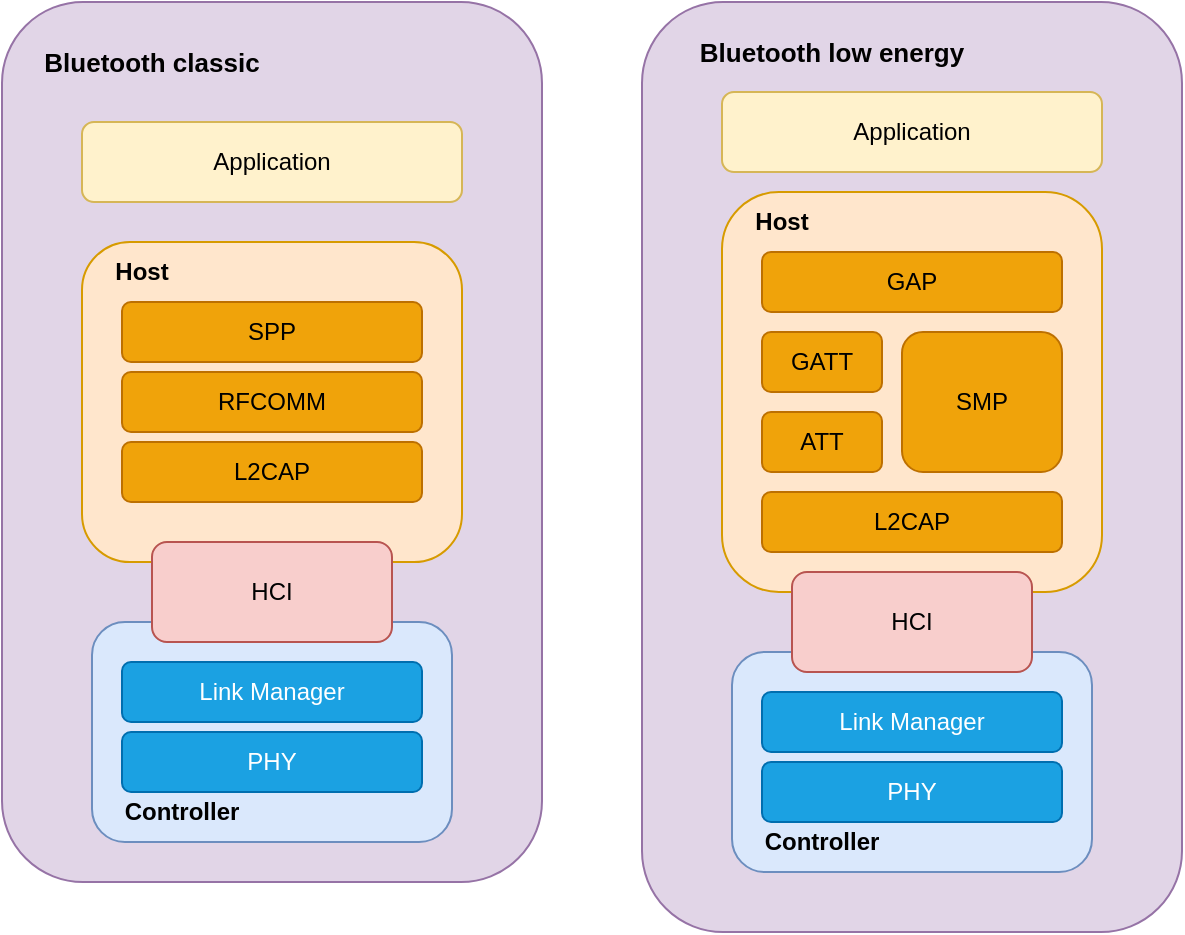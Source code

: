 <mxfile>
    <diagram id="4tHZ274CC7kfIac-ka3-" name="Page-1">
        <mxGraphModel dx="735" dy="523" grid="0" gridSize="10" guides="1" tooltips="1" connect="1" arrows="1" fold="1" page="1" pageScale="1" pageWidth="1100" pageHeight="850" background="#ffffff" math="0" shadow="0">
            <root>
                <mxCell id="0"/>
                <mxCell id="1" parent="0"/>
                <mxCell id="14" value="" style="rounded=1;whiteSpace=wrap;html=1;fillColor=#e1d5e7;strokeColor=#9673a6;" vertex="1" parent="1">
                    <mxGeometry x="70" y="35" width="270" height="440" as="geometry"/>
                </mxCell>
                <mxCell id="15" value="Bluetooth classic" style="text;html=1;align=center;verticalAlign=middle;whiteSpace=wrap;rounded=0;fontStyle=1;fontSize=13;" vertex="1" parent="1">
                    <mxGeometry x="90" y="55" width="110" height="20" as="geometry"/>
                </mxCell>
                <mxCell id="16" value="Application" style="rounded=1;whiteSpace=wrap;html=1;fillColor=#fff2cc;strokeColor=#d6b656;" vertex="1" parent="1">
                    <mxGeometry x="110" y="95" width="190" height="40" as="geometry"/>
                </mxCell>
                <mxCell id="17" value="" style="rounded=1;whiteSpace=wrap;html=1;fillColor=#ffe6cc;strokeColor=#d79b00;" vertex="1" parent="1">
                    <mxGeometry x="110" y="155" width="190" height="160" as="geometry"/>
                </mxCell>
                <mxCell id="18" value="" style="rounded=1;whiteSpace=wrap;html=1;fillColor=#dae8fc;strokeColor=#6c8ebf;" vertex="1" parent="1">
                    <mxGeometry x="115" y="345" width="180" height="110" as="geometry"/>
                </mxCell>
                <mxCell id="19" value="Host" style="text;html=1;align=center;verticalAlign=middle;whiteSpace=wrap;rounded=0;fontStyle=1" vertex="1" parent="1">
                    <mxGeometry x="110" y="155" width="60" height="30" as="geometry"/>
                </mxCell>
                <mxCell id="20" value="SPP" style="rounded=1;whiteSpace=wrap;html=1;fillColor=#f0a30a;fontColor=#000000;strokeColor=#BD7000;" vertex="1" parent="1">
                    <mxGeometry x="130" y="185" width="150" height="30" as="geometry"/>
                </mxCell>
                <mxCell id="21" value="RFCOMM" style="rounded=1;whiteSpace=wrap;html=1;fillColor=#f0a30a;fontColor=#000000;strokeColor=#BD7000;" vertex="1" parent="1">
                    <mxGeometry x="130" y="220" width="150" height="30" as="geometry"/>
                </mxCell>
                <mxCell id="22" value="L2CAP" style="rounded=1;whiteSpace=wrap;html=1;fillColor=#f0a30a;fontColor=#000000;strokeColor=#BD7000;" vertex="1" parent="1">
                    <mxGeometry x="130" y="255" width="150" height="30" as="geometry"/>
                </mxCell>
                <mxCell id="23" value="HCI" style="rounded=1;whiteSpace=wrap;html=1;fillColor=#f8cecc;strokeColor=#b85450;" vertex="1" parent="1">
                    <mxGeometry x="145" y="305" width="120" height="50" as="geometry"/>
                </mxCell>
                <mxCell id="25" value="Controller" style="text;html=1;align=center;verticalAlign=middle;whiteSpace=wrap;rounded=0;fontStyle=1" vertex="1" parent="1">
                    <mxGeometry x="130" y="425" width="60" height="30" as="geometry"/>
                </mxCell>
                <mxCell id="27" value="Link Manager" style="rounded=1;whiteSpace=wrap;html=1;fillColor=#1ba1e2;fontColor=#ffffff;strokeColor=#006EAF;" vertex="1" parent="1">
                    <mxGeometry x="130" y="365" width="150" height="30" as="geometry"/>
                </mxCell>
                <mxCell id="28" value="PHY" style="rounded=1;whiteSpace=wrap;html=1;fillColor=#1ba1e2;fontColor=#ffffff;strokeColor=#006EAF;" vertex="1" parent="1">
                    <mxGeometry x="130" y="400" width="150" height="30" as="geometry"/>
                </mxCell>
                <mxCell id="29" value="" style="rounded=1;whiteSpace=wrap;html=1;fillColor=#e1d5e7;strokeColor=#9673a6;" vertex="1" parent="1">
                    <mxGeometry x="390" y="35" width="270" height="465" as="geometry"/>
                </mxCell>
                <mxCell id="30" value="Bluetooth low energy" style="text;html=1;align=center;verticalAlign=middle;whiteSpace=wrap;rounded=0;fontStyle=1;fontSize=13;" vertex="1" parent="1">
                    <mxGeometry x="410" y="50" width="150" height="20" as="geometry"/>
                </mxCell>
                <mxCell id="31" value="Application" style="rounded=1;whiteSpace=wrap;html=1;fillColor=#fff2cc;strokeColor=#d6b656;" vertex="1" parent="1">
                    <mxGeometry x="430" y="80" width="190" height="40" as="geometry"/>
                </mxCell>
                <mxCell id="32" value="" style="rounded=1;whiteSpace=wrap;html=1;fillColor=#ffe6cc;strokeColor=#d79b00;" vertex="1" parent="1">
                    <mxGeometry x="430" y="130" width="190" height="200" as="geometry"/>
                </mxCell>
                <mxCell id="33" value="" style="rounded=1;whiteSpace=wrap;html=1;fillColor=#dae8fc;strokeColor=#6c8ebf;" vertex="1" parent="1">
                    <mxGeometry x="435" y="360" width="180" height="110" as="geometry"/>
                </mxCell>
                <mxCell id="34" value="Host" style="text;html=1;align=center;verticalAlign=middle;whiteSpace=wrap;rounded=0;fontStyle=1" vertex="1" parent="1">
                    <mxGeometry x="430" y="130" width="60" height="30" as="geometry"/>
                </mxCell>
                <mxCell id="35" value="GAP" style="rounded=1;whiteSpace=wrap;html=1;fillColor=#f0a30a;fontColor=#000000;strokeColor=#BD7000;" vertex="1" parent="1">
                    <mxGeometry x="450" y="160" width="150" height="30" as="geometry"/>
                </mxCell>
                <mxCell id="36" value="GATT" style="rounded=1;whiteSpace=wrap;html=1;fillColor=#f0a30a;fontColor=#000000;strokeColor=#BD7000;" vertex="1" parent="1">
                    <mxGeometry x="450" y="200" width="60" height="30" as="geometry"/>
                </mxCell>
                <mxCell id="37" value="ATT" style="rounded=1;whiteSpace=wrap;html=1;fillColor=#f0a30a;fontColor=#000000;strokeColor=#BD7000;" vertex="1" parent="1">
                    <mxGeometry x="450" y="240" width="60" height="30" as="geometry"/>
                </mxCell>
                <mxCell id="38" value="HCI" style="rounded=1;whiteSpace=wrap;html=1;fillColor=#f8cecc;strokeColor=#b85450;" vertex="1" parent="1">
                    <mxGeometry x="465" y="320" width="120" height="50" as="geometry"/>
                </mxCell>
                <mxCell id="39" value="Controller" style="text;html=1;align=center;verticalAlign=middle;whiteSpace=wrap;rounded=0;fontStyle=1" vertex="1" parent="1">
                    <mxGeometry x="450" y="440" width="60" height="30" as="geometry"/>
                </mxCell>
                <mxCell id="40" value="Link Manager" style="rounded=1;whiteSpace=wrap;html=1;fillColor=#1ba1e2;fontColor=#ffffff;strokeColor=#006EAF;" vertex="1" parent="1">
                    <mxGeometry x="450" y="380" width="150" height="30" as="geometry"/>
                </mxCell>
                <mxCell id="41" value="PHY" style="rounded=1;whiteSpace=wrap;html=1;fillColor=#1ba1e2;fontColor=#ffffff;strokeColor=#006EAF;" vertex="1" parent="1">
                    <mxGeometry x="450" y="415" width="150" height="30" as="geometry"/>
                </mxCell>
                <mxCell id="42" value="L2CAP" style="rounded=1;whiteSpace=wrap;html=1;fillColor=#f0a30a;fontColor=#000000;strokeColor=#BD7000;" vertex="1" parent="1">
                    <mxGeometry x="450" y="280" width="150" height="30" as="geometry"/>
                </mxCell>
                <mxCell id="43" value="SMP" style="rounded=1;whiteSpace=wrap;html=1;fillColor=#f0a30a;fontColor=#000000;strokeColor=#BD7000;" vertex="1" parent="1">
                    <mxGeometry x="520" y="200" width="80" height="70" as="geometry"/>
                </mxCell>
            </root>
        </mxGraphModel>
    </diagram>
</mxfile>